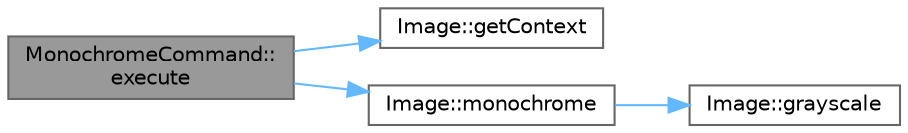 digraph "MonochromeCommand::execute"
{
 // INTERACTIVE_SVG=YES
 // LATEX_PDF_SIZE
  bgcolor="transparent";
  edge [fontname=Helvetica,fontsize=10,labelfontname=Helvetica,labelfontsize=10];
  node [fontname=Helvetica,fontsize=10,shape=box,height=0.2,width=0.4];
  rankdir="LR";
  Node1 [id="Node000001",label="MonochromeCommand::\lexecute",height=0.2,width=0.4,color="gray40", fillcolor="grey60", style="filled", fontcolor="black",tooltip="Executes the command on the provided image."];
  Node1 -> Node2 [id="edge1_Node000001_Node000002",color="steelblue1",style="solid",tooltip=" "];
  Node2 [id="Node000002",label="Image::getContext",height=0.2,width=0.4,color="grey40", fillcolor="white", style="filled",URL="$class_image.html#a2c4a83c38002c9902fe8b3b1ca50df04",tooltip="Gets a const reference to the image context."];
  Node1 -> Node3 [id="edge2_Node000001_Node000003",color="steelblue1",style="solid",tooltip=" "];
  Node3 [id="Node000003",label="Image::monochrome",height=0.2,width=0.4,color="grey40", fillcolor="white", style="filled",URL="$class_image.html#a8cc121f7839f8b020bdd07b7351e7327",tooltip="Applies monochrome (black-and-white) transformation to the image."];
  Node3 -> Node4 [id="edge3_Node000003_Node000004",color="steelblue1",style="solid",tooltip=" "];
  Node4 [id="Node000004",label="Image::grayscale",height=0.2,width=0.4,color="grey40", fillcolor="white", style="filled",URL="$class_image.html#a0c44af8675c0dc152c15f39d56e9916e",tooltip="Applies grayscale transformation to the image."];
}
